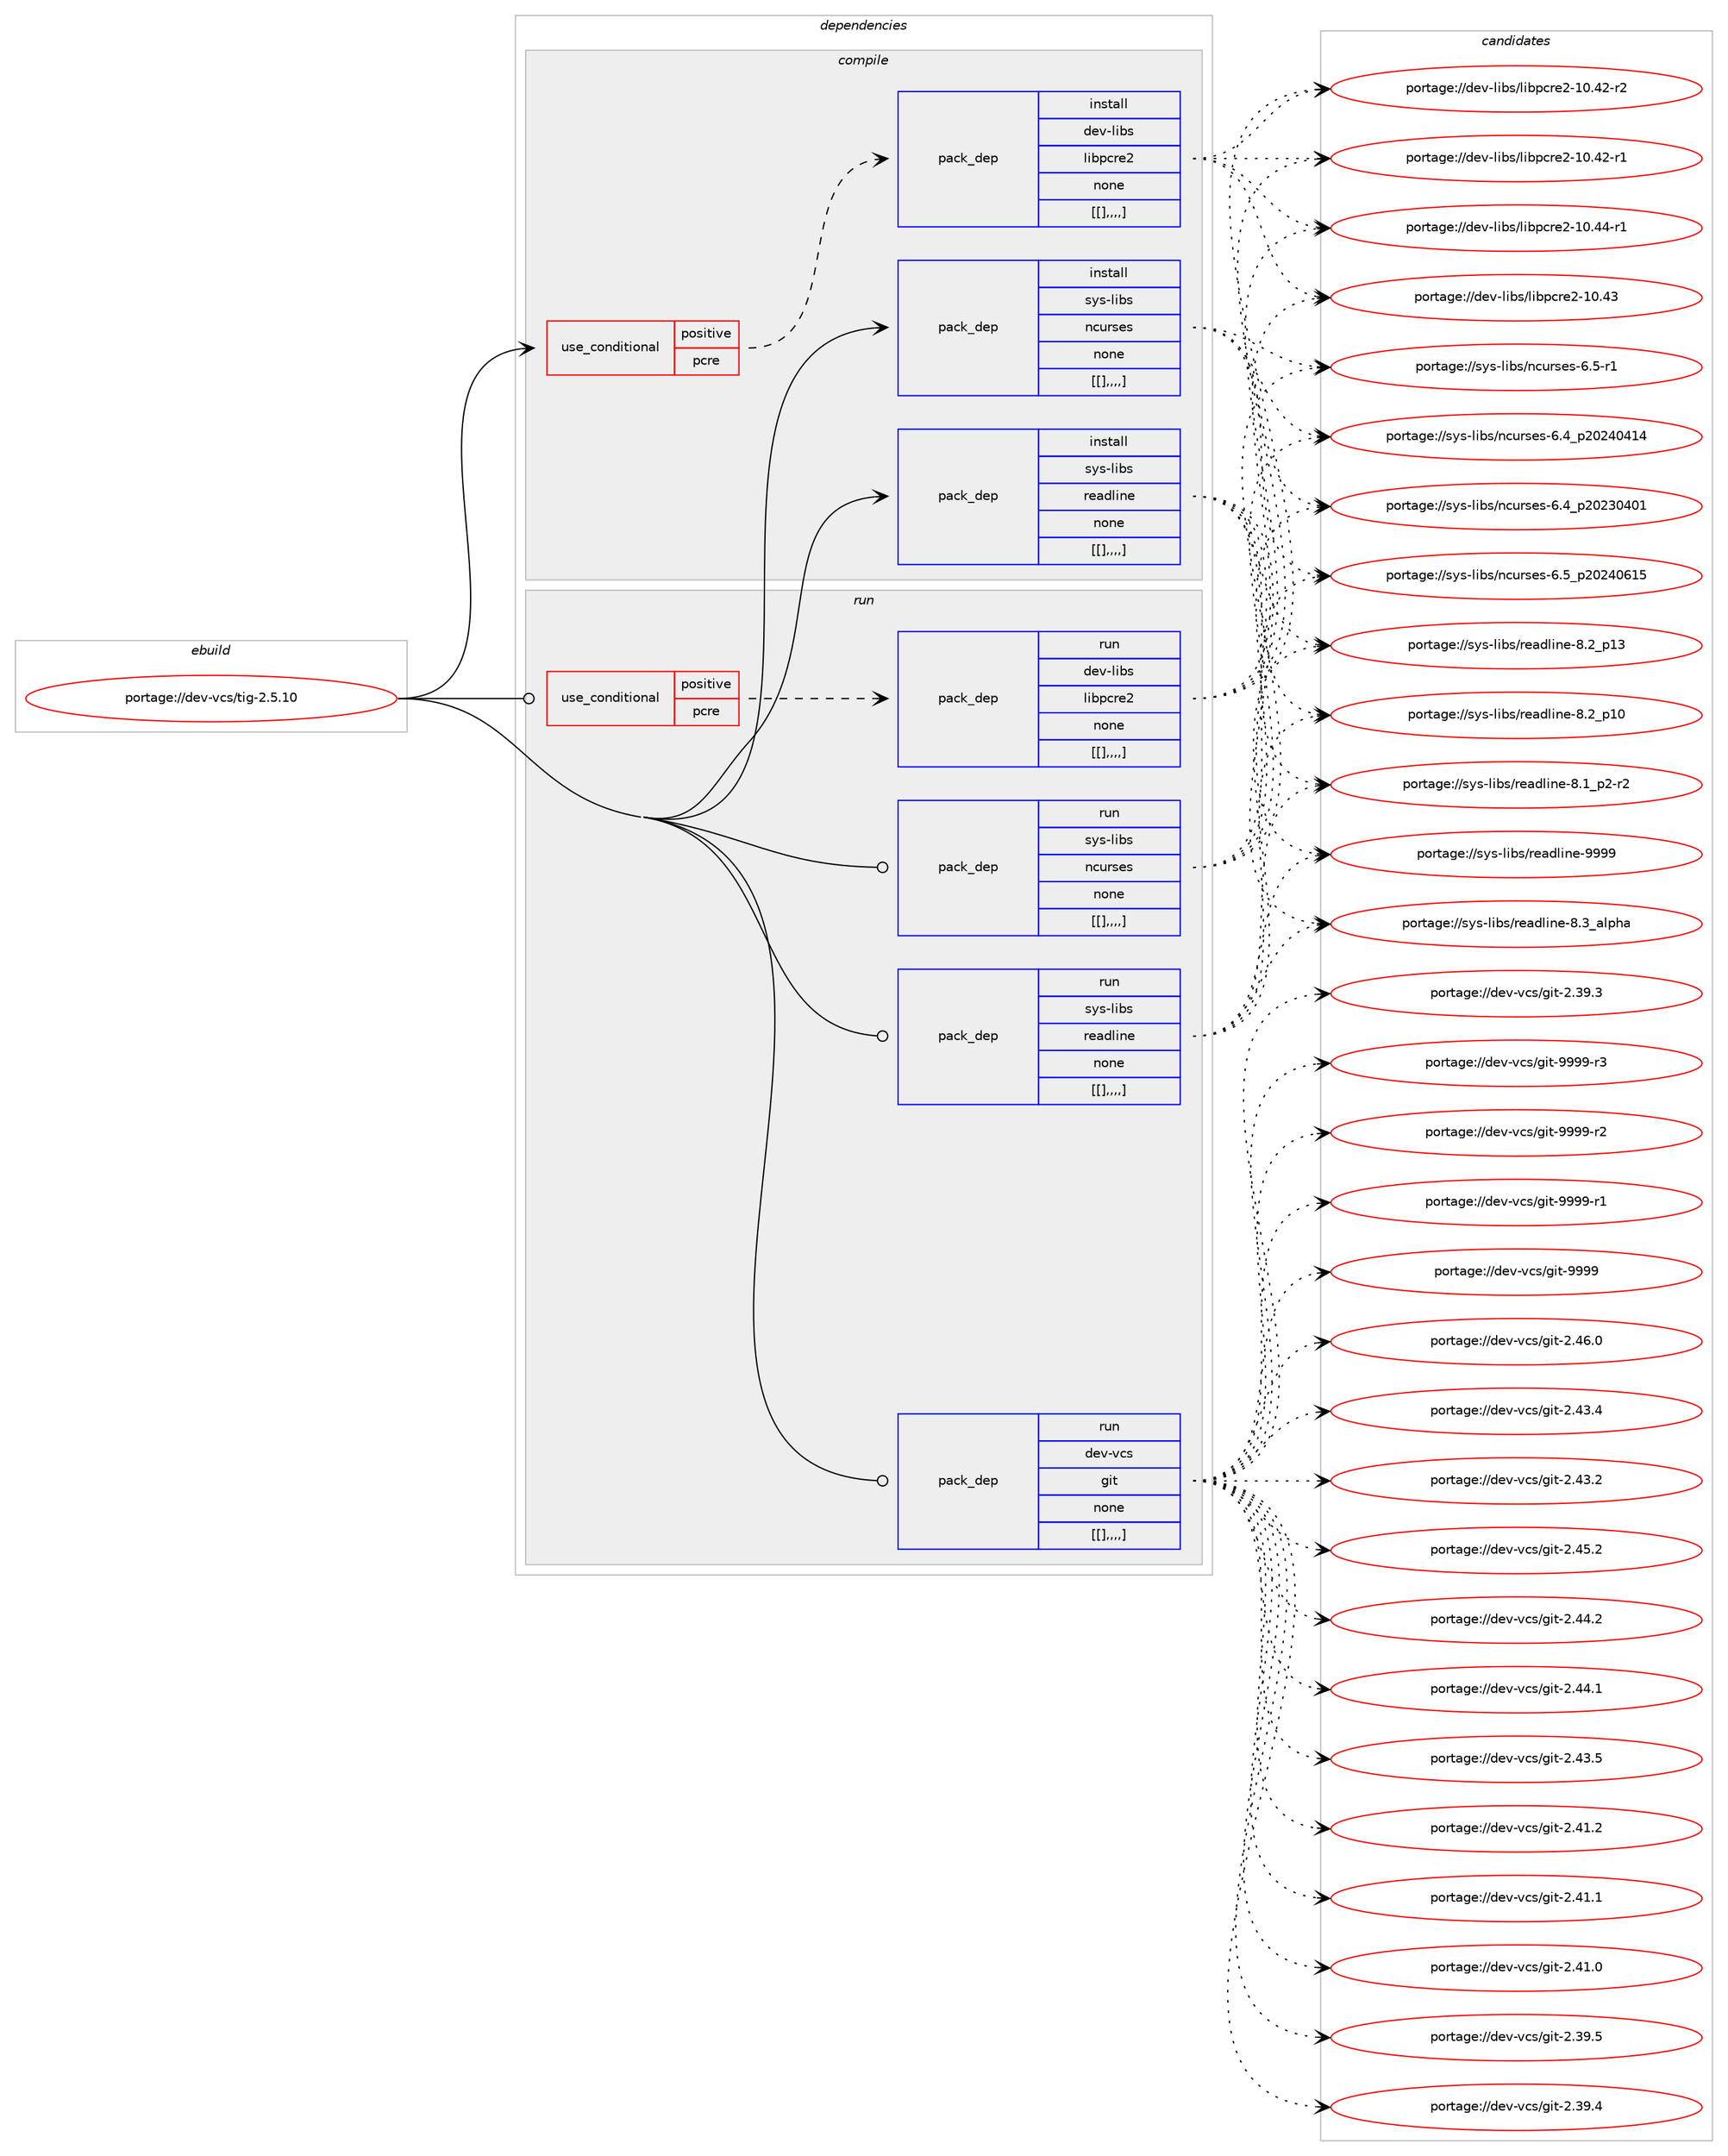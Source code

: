 digraph prolog {

# *************
# Graph options
# *************

newrank=true;
concentrate=true;
compound=true;
graph [rankdir=LR,fontname=Helvetica,fontsize=10,ranksep=1.5];#, ranksep=2.5, nodesep=0.2];
edge  [arrowhead=vee];
node  [fontname=Helvetica,fontsize=10];

# **********
# The ebuild
# **********

subgraph cluster_leftcol {
color=gray;
label=<<i>ebuild</i>>;
id [label="portage://dev-vcs/tig-2.5.10", color=red, width=4, href="../dev-vcs/tig-2.5.10.svg"];
}

# ****************
# The dependencies
# ****************

subgraph cluster_midcol {
color=gray;
label=<<i>dependencies</i>>;
subgraph cluster_compile {
fillcolor="#eeeeee";
style=filled;
label=<<i>compile</i>>;
subgraph cond64502 {
dependency227039 [label=<<TABLE BORDER="0" CELLBORDER="1" CELLSPACING="0" CELLPADDING="4"><TR><TD ROWSPAN="3" CELLPADDING="10">use_conditional</TD></TR><TR><TD>positive</TD></TR><TR><TD>pcre</TD></TR></TABLE>>, shape=none, color=red];
subgraph pack161071 {
dependency227040 [label=<<TABLE BORDER="0" CELLBORDER="1" CELLSPACING="0" CELLPADDING="4" WIDTH="220"><TR><TD ROWSPAN="6" CELLPADDING="30">pack_dep</TD></TR><TR><TD WIDTH="110">install</TD></TR><TR><TD>dev-libs</TD></TR><TR><TD>libpcre2</TD></TR><TR><TD>none</TD></TR><TR><TD>[[],,,,]</TD></TR></TABLE>>, shape=none, color=blue];
}
dependency227039:e -> dependency227040:w [weight=20,style="dashed",arrowhead="vee"];
}
id:e -> dependency227039:w [weight=20,style="solid",arrowhead="vee"];
subgraph pack161072 {
dependency227041 [label=<<TABLE BORDER="0" CELLBORDER="1" CELLSPACING="0" CELLPADDING="4" WIDTH="220"><TR><TD ROWSPAN="6" CELLPADDING="30">pack_dep</TD></TR><TR><TD WIDTH="110">install</TD></TR><TR><TD>sys-libs</TD></TR><TR><TD>ncurses</TD></TR><TR><TD>none</TD></TR><TR><TD>[[],,,,]</TD></TR></TABLE>>, shape=none, color=blue];
}
id:e -> dependency227041:w [weight=20,style="solid",arrowhead="vee"];
subgraph pack161073 {
dependency227042 [label=<<TABLE BORDER="0" CELLBORDER="1" CELLSPACING="0" CELLPADDING="4" WIDTH="220"><TR><TD ROWSPAN="6" CELLPADDING="30">pack_dep</TD></TR><TR><TD WIDTH="110">install</TD></TR><TR><TD>sys-libs</TD></TR><TR><TD>readline</TD></TR><TR><TD>none</TD></TR><TR><TD>[[],,,,]</TD></TR></TABLE>>, shape=none, color=blue];
}
id:e -> dependency227042:w [weight=20,style="solid",arrowhead="vee"];
}
subgraph cluster_compileandrun {
fillcolor="#eeeeee";
style=filled;
label=<<i>compile and run</i>>;
}
subgraph cluster_run {
fillcolor="#eeeeee";
style=filled;
label=<<i>run</i>>;
subgraph cond64503 {
dependency227043 [label=<<TABLE BORDER="0" CELLBORDER="1" CELLSPACING="0" CELLPADDING="4"><TR><TD ROWSPAN="3" CELLPADDING="10">use_conditional</TD></TR><TR><TD>positive</TD></TR><TR><TD>pcre</TD></TR></TABLE>>, shape=none, color=red];
subgraph pack161074 {
dependency227044 [label=<<TABLE BORDER="0" CELLBORDER="1" CELLSPACING="0" CELLPADDING="4" WIDTH="220"><TR><TD ROWSPAN="6" CELLPADDING="30">pack_dep</TD></TR><TR><TD WIDTH="110">run</TD></TR><TR><TD>dev-libs</TD></TR><TR><TD>libpcre2</TD></TR><TR><TD>none</TD></TR><TR><TD>[[],,,,]</TD></TR></TABLE>>, shape=none, color=blue];
}
dependency227043:e -> dependency227044:w [weight=20,style="dashed",arrowhead="vee"];
}
id:e -> dependency227043:w [weight=20,style="solid",arrowhead="odot"];
subgraph pack161075 {
dependency227045 [label=<<TABLE BORDER="0" CELLBORDER="1" CELLSPACING="0" CELLPADDING="4" WIDTH="220"><TR><TD ROWSPAN="6" CELLPADDING="30">pack_dep</TD></TR><TR><TD WIDTH="110">run</TD></TR><TR><TD>dev-vcs</TD></TR><TR><TD>git</TD></TR><TR><TD>none</TD></TR><TR><TD>[[],,,,]</TD></TR></TABLE>>, shape=none, color=blue];
}
id:e -> dependency227045:w [weight=20,style="solid",arrowhead="odot"];
subgraph pack161076 {
dependency227046 [label=<<TABLE BORDER="0" CELLBORDER="1" CELLSPACING="0" CELLPADDING="4" WIDTH="220"><TR><TD ROWSPAN="6" CELLPADDING="30">pack_dep</TD></TR><TR><TD WIDTH="110">run</TD></TR><TR><TD>sys-libs</TD></TR><TR><TD>ncurses</TD></TR><TR><TD>none</TD></TR><TR><TD>[[],,,,]</TD></TR></TABLE>>, shape=none, color=blue];
}
id:e -> dependency227046:w [weight=20,style="solid",arrowhead="odot"];
subgraph pack161077 {
dependency227047 [label=<<TABLE BORDER="0" CELLBORDER="1" CELLSPACING="0" CELLPADDING="4" WIDTH="220"><TR><TD ROWSPAN="6" CELLPADDING="30">pack_dep</TD></TR><TR><TD WIDTH="110">run</TD></TR><TR><TD>sys-libs</TD></TR><TR><TD>readline</TD></TR><TR><TD>none</TD></TR><TR><TD>[[],,,,]</TD></TR></TABLE>>, shape=none, color=blue];
}
id:e -> dependency227047:w [weight=20,style="solid",arrowhead="odot"];
}
}

# **************
# The candidates
# **************

subgraph cluster_choices {
rank=same;
color=gray;
label=<<i>candidates</i>>;

subgraph choice161071 {
color=black;
nodesep=1;
choice1001011184510810598115471081059811299114101504549484652524511449 [label="portage://dev-libs/libpcre2-10.44-r1", color=red, width=4,href="../dev-libs/libpcre2-10.44-r1.svg"];
choice100101118451081059811547108105981129911410150454948465251 [label="portage://dev-libs/libpcre2-10.43", color=red, width=4,href="../dev-libs/libpcre2-10.43.svg"];
choice1001011184510810598115471081059811299114101504549484652504511450 [label="portage://dev-libs/libpcre2-10.42-r2", color=red, width=4,href="../dev-libs/libpcre2-10.42-r2.svg"];
choice1001011184510810598115471081059811299114101504549484652504511449 [label="portage://dev-libs/libpcre2-10.42-r1", color=red, width=4,href="../dev-libs/libpcre2-10.42-r1.svg"];
dependency227040:e -> choice1001011184510810598115471081059811299114101504549484652524511449:w [style=dotted,weight="100"];
dependency227040:e -> choice100101118451081059811547108105981129911410150454948465251:w [style=dotted,weight="100"];
dependency227040:e -> choice1001011184510810598115471081059811299114101504549484652504511450:w [style=dotted,weight="100"];
dependency227040:e -> choice1001011184510810598115471081059811299114101504549484652504511449:w [style=dotted,weight="100"];
}
subgraph choice161072 {
color=black;
nodesep=1;
choice1151211154510810598115471109911711411510111545544653951125048505248544953 [label="portage://sys-libs/ncurses-6.5_p20240615", color=red, width=4,href="../sys-libs/ncurses-6.5_p20240615.svg"];
choice11512111545108105981154711099117114115101115455446534511449 [label="portage://sys-libs/ncurses-6.5-r1", color=red, width=4,href="../sys-libs/ncurses-6.5-r1.svg"];
choice1151211154510810598115471109911711411510111545544652951125048505248524952 [label="portage://sys-libs/ncurses-6.4_p20240414", color=red, width=4,href="../sys-libs/ncurses-6.4_p20240414.svg"];
choice1151211154510810598115471109911711411510111545544652951125048505148524849 [label="portage://sys-libs/ncurses-6.4_p20230401", color=red, width=4,href="../sys-libs/ncurses-6.4_p20230401.svg"];
dependency227041:e -> choice1151211154510810598115471109911711411510111545544653951125048505248544953:w [style=dotted,weight="100"];
dependency227041:e -> choice11512111545108105981154711099117114115101115455446534511449:w [style=dotted,weight="100"];
dependency227041:e -> choice1151211154510810598115471109911711411510111545544652951125048505248524952:w [style=dotted,weight="100"];
dependency227041:e -> choice1151211154510810598115471109911711411510111545544652951125048505148524849:w [style=dotted,weight="100"];
}
subgraph choice161073 {
color=black;
nodesep=1;
choice115121115451081059811547114101971001081051101014557575757 [label="portage://sys-libs/readline-9999", color=red, width=4,href="../sys-libs/readline-9999.svg"];
choice1151211154510810598115471141019710010810511010145564651959710811210497 [label="portage://sys-libs/readline-8.3_alpha", color=red, width=4,href="../sys-libs/readline-8.3_alpha.svg"];
choice1151211154510810598115471141019710010810511010145564650951124951 [label="portage://sys-libs/readline-8.2_p13", color=red, width=4,href="../sys-libs/readline-8.2_p13.svg"];
choice1151211154510810598115471141019710010810511010145564650951124948 [label="portage://sys-libs/readline-8.2_p10", color=red, width=4,href="../sys-libs/readline-8.2_p10.svg"];
choice115121115451081059811547114101971001081051101014556464995112504511450 [label="portage://sys-libs/readline-8.1_p2-r2", color=red, width=4,href="../sys-libs/readline-8.1_p2-r2.svg"];
dependency227042:e -> choice115121115451081059811547114101971001081051101014557575757:w [style=dotted,weight="100"];
dependency227042:e -> choice1151211154510810598115471141019710010810511010145564651959710811210497:w [style=dotted,weight="100"];
dependency227042:e -> choice1151211154510810598115471141019710010810511010145564650951124951:w [style=dotted,weight="100"];
dependency227042:e -> choice1151211154510810598115471141019710010810511010145564650951124948:w [style=dotted,weight="100"];
dependency227042:e -> choice115121115451081059811547114101971001081051101014556464995112504511450:w [style=dotted,weight="100"];
}
subgraph choice161074 {
color=black;
nodesep=1;
choice1001011184510810598115471081059811299114101504549484652524511449 [label="portage://dev-libs/libpcre2-10.44-r1", color=red, width=4,href="../dev-libs/libpcre2-10.44-r1.svg"];
choice100101118451081059811547108105981129911410150454948465251 [label="portage://dev-libs/libpcre2-10.43", color=red, width=4,href="../dev-libs/libpcre2-10.43.svg"];
choice1001011184510810598115471081059811299114101504549484652504511450 [label="portage://dev-libs/libpcre2-10.42-r2", color=red, width=4,href="../dev-libs/libpcre2-10.42-r2.svg"];
choice1001011184510810598115471081059811299114101504549484652504511449 [label="portage://dev-libs/libpcre2-10.42-r1", color=red, width=4,href="../dev-libs/libpcre2-10.42-r1.svg"];
dependency227044:e -> choice1001011184510810598115471081059811299114101504549484652524511449:w [style=dotted,weight="100"];
dependency227044:e -> choice100101118451081059811547108105981129911410150454948465251:w [style=dotted,weight="100"];
dependency227044:e -> choice1001011184510810598115471081059811299114101504549484652504511450:w [style=dotted,weight="100"];
dependency227044:e -> choice1001011184510810598115471081059811299114101504549484652504511449:w [style=dotted,weight="100"];
}
subgraph choice161075 {
color=black;
nodesep=1;
choice10010111845118991154710310511645575757574511451 [label="portage://dev-vcs/git-9999-r3", color=red, width=4,href="../dev-vcs/git-9999-r3.svg"];
choice10010111845118991154710310511645575757574511450 [label="portage://dev-vcs/git-9999-r2", color=red, width=4,href="../dev-vcs/git-9999-r2.svg"];
choice10010111845118991154710310511645575757574511449 [label="portage://dev-vcs/git-9999-r1", color=red, width=4,href="../dev-vcs/git-9999-r1.svg"];
choice1001011184511899115471031051164557575757 [label="portage://dev-vcs/git-9999", color=red, width=4,href="../dev-vcs/git-9999.svg"];
choice10010111845118991154710310511645504652544648 [label="portage://dev-vcs/git-2.46.0", color=red, width=4,href="../dev-vcs/git-2.46.0.svg"];
choice10010111845118991154710310511645504652534650 [label="portage://dev-vcs/git-2.45.2", color=red, width=4,href="../dev-vcs/git-2.45.2.svg"];
choice10010111845118991154710310511645504652524650 [label="portage://dev-vcs/git-2.44.2", color=red, width=4,href="../dev-vcs/git-2.44.2.svg"];
choice10010111845118991154710310511645504652524649 [label="portage://dev-vcs/git-2.44.1", color=red, width=4,href="../dev-vcs/git-2.44.1.svg"];
choice10010111845118991154710310511645504652514653 [label="portage://dev-vcs/git-2.43.5", color=red, width=4,href="../dev-vcs/git-2.43.5.svg"];
choice10010111845118991154710310511645504652514652 [label="portage://dev-vcs/git-2.43.4", color=red, width=4,href="../dev-vcs/git-2.43.4.svg"];
choice10010111845118991154710310511645504652514650 [label="portage://dev-vcs/git-2.43.2", color=red, width=4,href="../dev-vcs/git-2.43.2.svg"];
choice10010111845118991154710310511645504652494650 [label="portage://dev-vcs/git-2.41.2", color=red, width=4,href="../dev-vcs/git-2.41.2.svg"];
choice10010111845118991154710310511645504652494649 [label="portage://dev-vcs/git-2.41.1", color=red, width=4,href="../dev-vcs/git-2.41.1.svg"];
choice10010111845118991154710310511645504652494648 [label="portage://dev-vcs/git-2.41.0", color=red, width=4,href="../dev-vcs/git-2.41.0.svg"];
choice10010111845118991154710310511645504651574653 [label="portage://dev-vcs/git-2.39.5", color=red, width=4,href="../dev-vcs/git-2.39.5.svg"];
choice10010111845118991154710310511645504651574652 [label="portage://dev-vcs/git-2.39.4", color=red, width=4,href="../dev-vcs/git-2.39.4.svg"];
choice10010111845118991154710310511645504651574651 [label="portage://dev-vcs/git-2.39.3", color=red, width=4,href="../dev-vcs/git-2.39.3.svg"];
dependency227045:e -> choice10010111845118991154710310511645575757574511451:w [style=dotted,weight="100"];
dependency227045:e -> choice10010111845118991154710310511645575757574511450:w [style=dotted,weight="100"];
dependency227045:e -> choice10010111845118991154710310511645575757574511449:w [style=dotted,weight="100"];
dependency227045:e -> choice1001011184511899115471031051164557575757:w [style=dotted,weight="100"];
dependency227045:e -> choice10010111845118991154710310511645504652544648:w [style=dotted,weight="100"];
dependency227045:e -> choice10010111845118991154710310511645504652534650:w [style=dotted,weight="100"];
dependency227045:e -> choice10010111845118991154710310511645504652524650:w [style=dotted,weight="100"];
dependency227045:e -> choice10010111845118991154710310511645504652524649:w [style=dotted,weight="100"];
dependency227045:e -> choice10010111845118991154710310511645504652514653:w [style=dotted,weight="100"];
dependency227045:e -> choice10010111845118991154710310511645504652514652:w [style=dotted,weight="100"];
dependency227045:e -> choice10010111845118991154710310511645504652514650:w [style=dotted,weight="100"];
dependency227045:e -> choice10010111845118991154710310511645504652494650:w [style=dotted,weight="100"];
dependency227045:e -> choice10010111845118991154710310511645504652494649:w [style=dotted,weight="100"];
dependency227045:e -> choice10010111845118991154710310511645504652494648:w [style=dotted,weight="100"];
dependency227045:e -> choice10010111845118991154710310511645504651574653:w [style=dotted,weight="100"];
dependency227045:e -> choice10010111845118991154710310511645504651574652:w [style=dotted,weight="100"];
dependency227045:e -> choice10010111845118991154710310511645504651574651:w [style=dotted,weight="100"];
}
subgraph choice161076 {
color=black;
nodesep=1;
choice1151211154510810598115471109911711411510111545544653951125048505248544953 [label="portage://sys-libs/ncurses-6.5_p20240615", color=red, width=4,href="../sys-libs/ncurses-6.5_p20240615.svg"];
choice11512111545108105981154711099117114115101115455446534511449 [label="portage://sys-libs/ncurses-6.5-r1", color=red, width=4,href="../sys-libs/ncurses-6.5-r1.svg"];
choice1151211154510810598115471109911711411510111545544652951125048505248524952 [label="portage://sys-libs/ncurses-6.4_p20240414", color=red, width=4,href="../sys-libs/ncurses-6.4_p20240414.svg"];
choice1151211154510810598115471109911711411510111545544652951125048505148524849 [label="portage://sys-libs/ncurses-6.4_p20230401", color=red, width=4,href="../sys-libs/ncurses-6.4_p20230401.svg"];
dependency227046:e -> choice1151211154510810598115471109911711411510111545544653951125048505248544953:w [style=dotted,weight="100"];
dependency227046:e -> choice11512111545108105981154711099117114115101115455446534511449:w [style=dotted,weight="100"];
dependency227046:e -> choice1151211154510810598115471109911711411510111545544652951125048505248524952:w [style=dotted,weight="100"];
dependency227046:e -> choice1151211154510810598115471109911711411510111545544652951125048505148524849:w [style=dotted,weight="100"];
}
subgraph choice161077 {
color=black;
nodesep=1;
choice115121115451081059811547114101971001081051101014557575757 [label="portage://sys-libs/readline-9999", color=red, width=4,href="../sys-libs/readline-9999.svg"];
choice1151211154510810598115471141019710010810511010145564651959710811210497 [label="portage://sys-libs/readline-8.3_alpha", color=red, width=4,href="../sys-libs/readline-8.3_alpha.svg"];
choice1151211154510810598115471141019710010810511010145564650951124951 [label="portage://sys-libs/readline-8.2_p13", color=red, width=4,href="../sys-libs/readline-8.2_p13.svg"];
choice1151211154510810598115471141019710010810511010145564650951124948 [label="portage://sys-libs/readline-8.2_p10", color=red, width=4,href="../sys-libs/readline-8.2_p10.svg"];
choice115121115451081059811547114101971001081051101014556464995112504511450 [label="portage://sys-libs/readline-8.1_p2-r2", color=red, width=4,href="../sys-libs/readline-8.1_p2-r2.svg"];
dependency227047:e -> choice115121115451081059811547114101971001081051101014557575757:w [style=dotted,weight="100"];
dependency227047:e -> choice1151211154510810598115471141019710010810511010145564651959710811210497:w [style=dotted,weight="100"];
dependency227047:e -> choice1151211154510810598115471141019710010810511010145564650951124951:w [style=dotted,weight="100"];
dependency227047:e -> choice1151211154510810598115471141019710010810511010145564650951124948:w [style=dotted,weight="100"];
dependency227047:e -> choice115121115451081059811547114101971001081051101014556464995112504511450:w [style=dotted,weight="100"];
}
}

}
